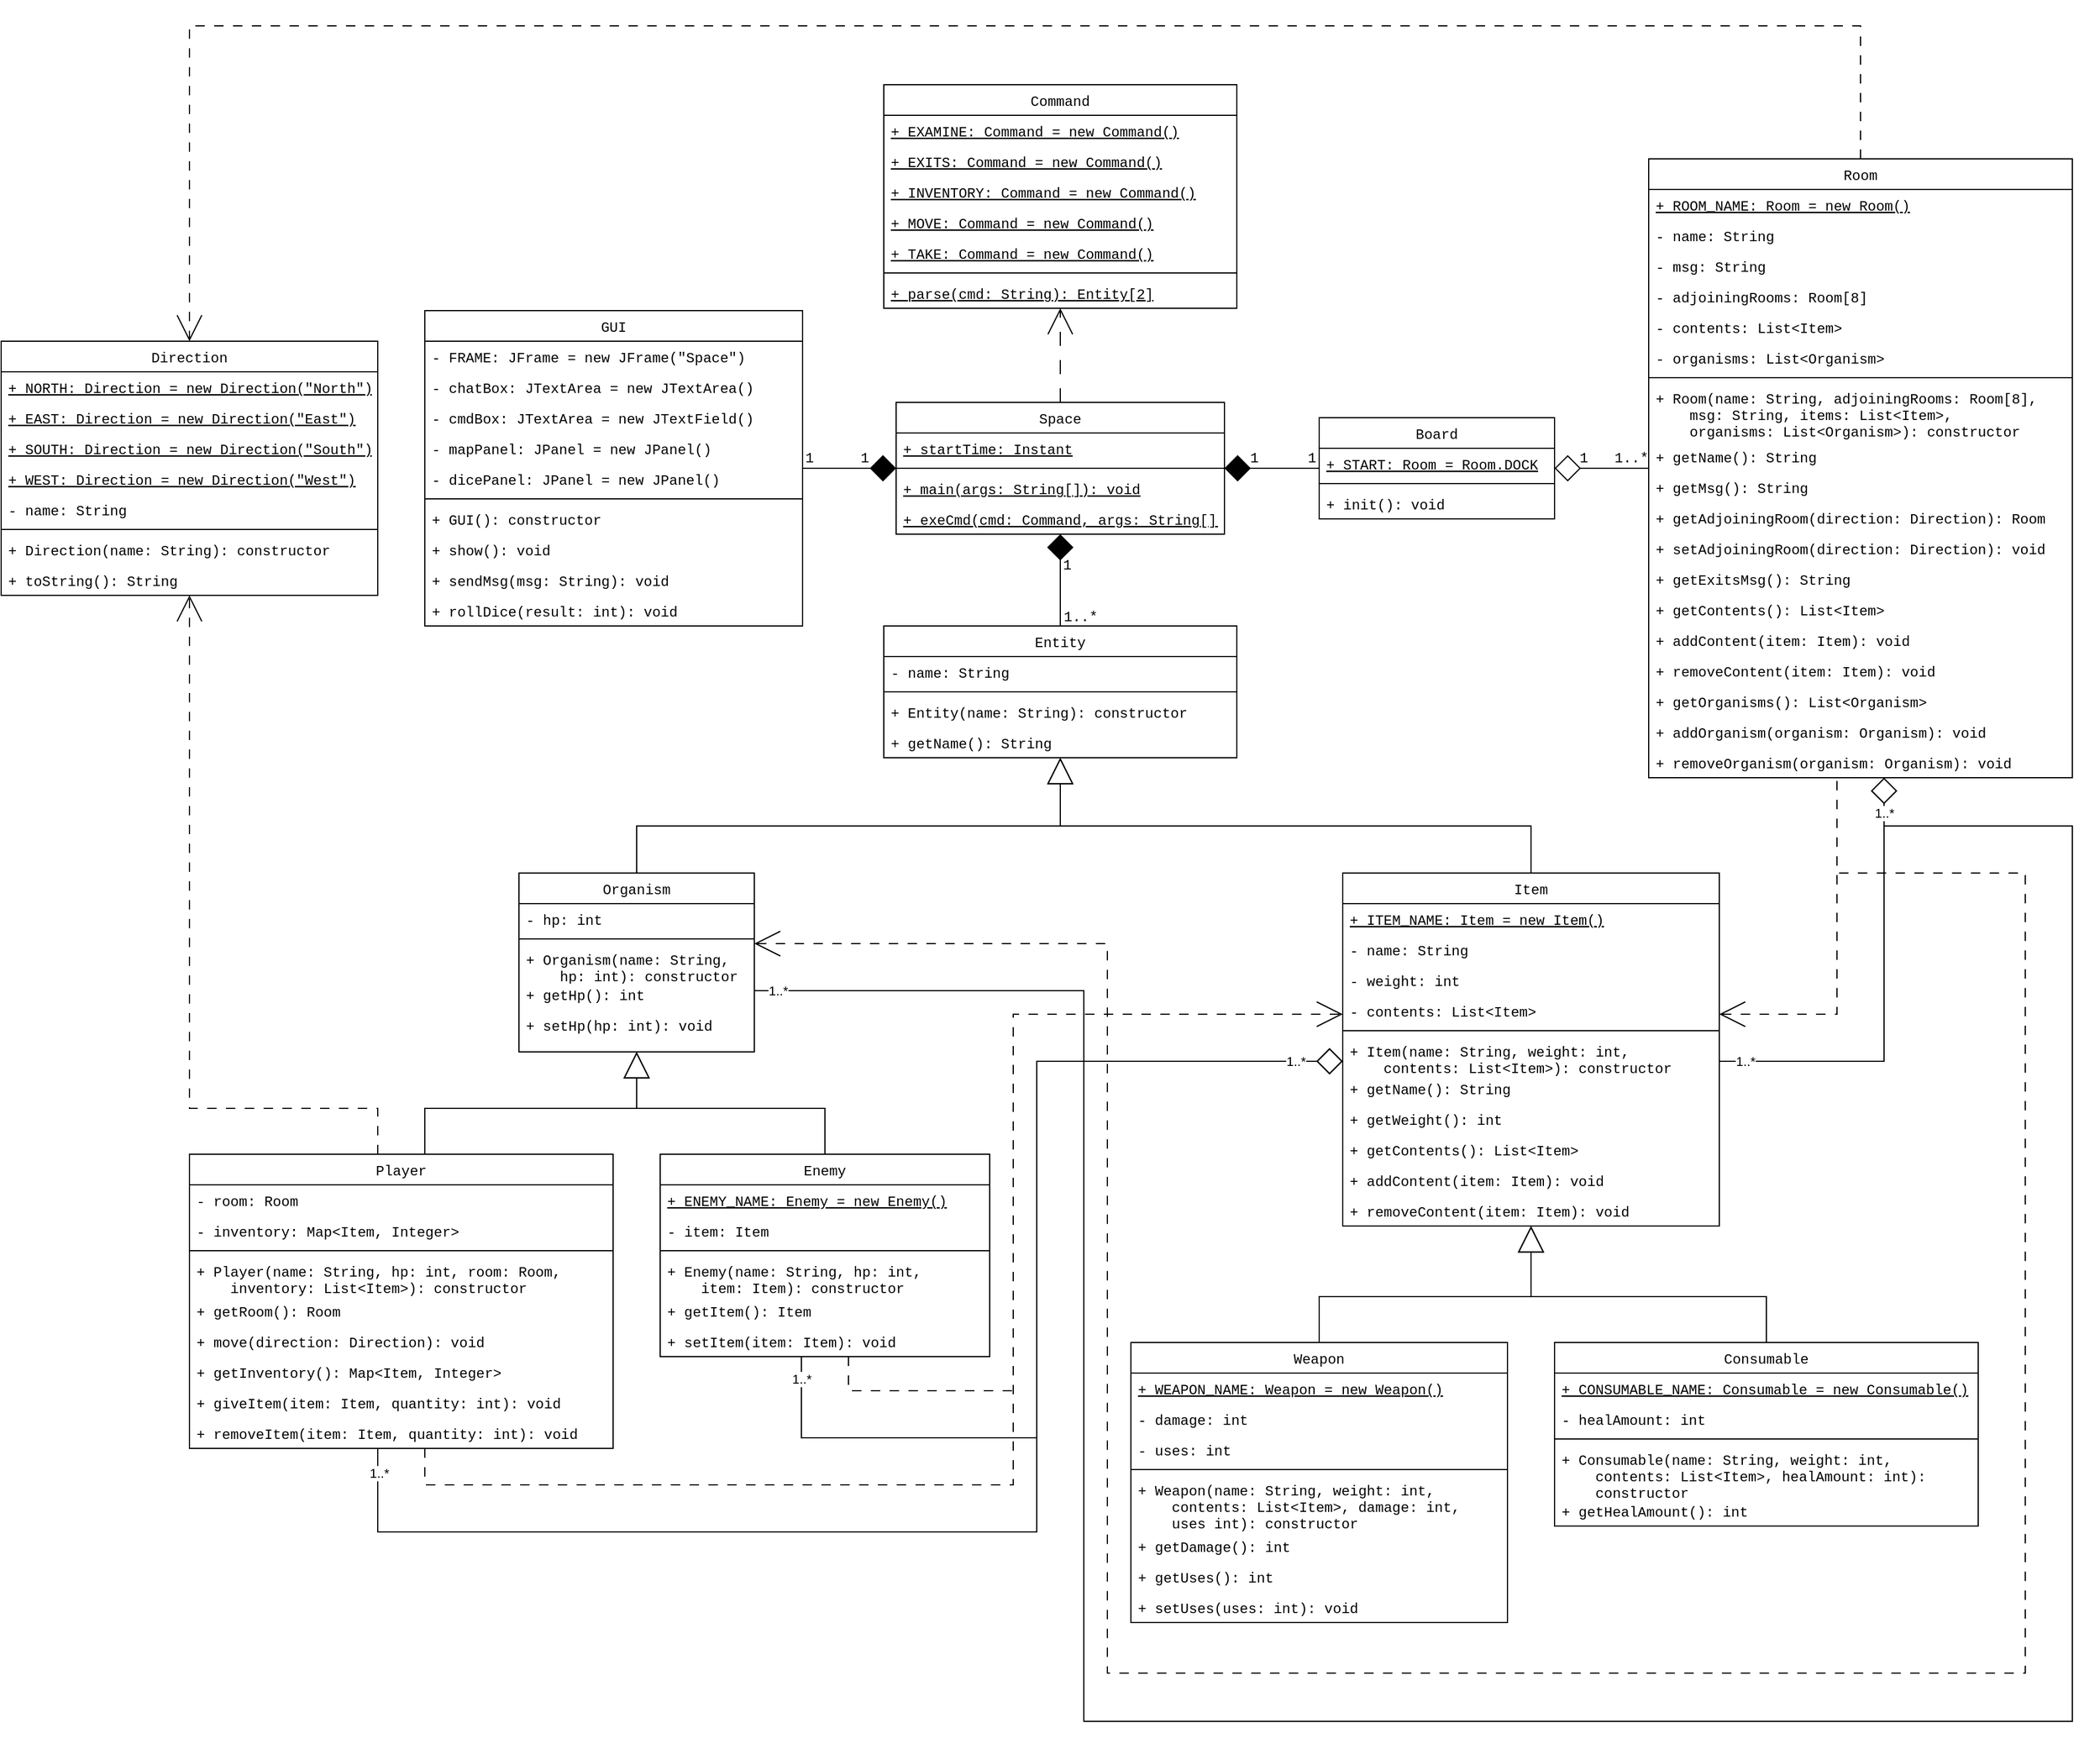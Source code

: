 <mxfile version="24.8.3">
  <diagram id="C5RBs43oDa-KdzZeNtuy" name="Page-1">
    <mxGraphModel dx="3430" dy="2607" grid="1" gridSize="10" guides="1" tooltips="1" connect="1" arrows="1" fold="1" page="1" pageScale="1" pageWidth="827" pageHeight="1169" math="0" shadow="0">
      <root>
        <mxCell id="WIyWlLk6GJQsqaUBKTNV-0" />
        <mxCell id="WIyWlLk6GJQsqaUBKTNV-1" parent="WIyWlLk6GJQsqaUBKTNV-0" />
        <mxCell id="0jschFqU777FccwASXVv-31" style="edgeStyle=orthogonalEdgeStyle;rounded=0;orthogonalLoop=1;jettySize=auto;html=1;endArrow=diamond;endFill=0;startSize=6;endSize=20;fontFamily=Courier New;" parent="WIyWlLk6GJQsqaUBKTNV-1" source="zkfFHV4jXpPFQw0GAbJ--0" target="0jschFqU777FccwASXVv-1" edge="1">
          <mxGeometry relative="1" as="geometry" />
        </mxCell>
        <mxCell id="0jschFqU777FccwASXVv-43" value="" style="edgeStyle=orthogonalEdgeStyle;rounded=0;orthogonalLoop=1;jettySize=auto;html=1;entryX=0.5;entryY=0;entryDx=0;entryDy=0;endArrow=none;endFill=0;strokeWidth=1;endSize=20;startSize=20;startArrow=diamond;startFill=1;fontFamily=Courier New;" parent="WIyWlLk6GJQsqaUBKTNV-1" source="0jschFqU777FccwASXVv-17" target="Jdbw75YELTjoXr3UuTaT-1" edge="1">
          <mxGeometry relative="1" as="geometry">
            <mxPoint x="1980" y="52" as="targetPoint" />
            <Array as="points">
              <mxPoint x="420" y="2" />
              <mxPoint x="420" y="2" />
            </Array>
          </mxGeometry>
        </mxCell>
        <mxCell id="Y2Xms5ni0OtbTSSg20ut-38" style="edgeStyle=orthogonalEdgeStyle;rounded=0;orthogonalLoop=1;jettySize=auto;html=1;entryX=0.5;entryY=0;entryDx=0;entryDy=0;endArrow=open;endFill=0;dashed=1;dashPattern=8 8;endSize=20;startSize=20;fontFamily=Courier New;exitX=0.5;exitY=0;exitDx=0;exitDy=0;" parent="WIyWlLk6GJQsqaUBKTNV-1" source="zkfFHV4jXpPFQw0GAbJ--0" target="q0_mcwPNrKELi3fmVp9m-22" edge="1">
          <mxGeometry relative="1" as="geometry">
            <Array as="points">
              <mxPoint x="1100" y="-480" />
              <mxPoint x="-320" y="-480" />
            </Array>
          </mxGeometry>
        </mxCell>
        <mxCell id="zkfFHV4jXpPFQw0GAbJ--0" value="Room" style="swimlane;fontStyle=0;align=center;verticalAlign=top;childLayout=stackLayout;horizontal=1;startSize=26;horizontalStack=0;resizeParent=1;resizeLast=0;collapsible=1;marginBottom=0;rounded=0;shadow=0;strokeWidth=1;fontFamily=Courier New;" parent="WIyWlLk6GJQsqaUBKTNV-1" vertex="1">
          <mxGeometry x="920" y="-367" width="360" height="526" as="geometry">
            <mxRectangle x="40" y="40" width="160" height="26" as="alternateBounds" />
          </mxGeometry>
        </mxCell>
        <mxCell id="Jdbw75YELTjoXr3UuTaT-41" value="+ ROOM_NAME: Room = new Room()" style="text;align=left;verticalAlign=top;spacingLeft=4;spacingRight=4;overflow=hidden;rotatable=0;points=[[0,0.5],[1,0.5]];portConstraint=eastwest;fontStyle=4;fontFamily=Courier New;" parent="zkfFHV4jXpPFQw0GAbJ--0" vertex="1">
          <mxGeometry y="26" width="360" height="26" as="geometry" />
        </mxCell>
        <mxCell id="zkfFHV4jXpPFQw0GAbJ--1" value="- name: String" style="text;align=left;verticalAlign=top;spacingLeft=4;spacingRight=4;overflow=hidden;rotatable=0;points=[[0,0.5],[1,0.5]];portConstraint=eastwest;fontFamily=Courier New;" parent="zkfFHV4jXpPFQw0GAbJ--0" vertex="1">
          <mxGeometry y="52" width="360" height="26" as="geometry" />
        </mxCell>
        <mxCell id="q0_mcwPNrKELi3fmVp9m-6" value="- msg: String" style="text;align=left;verticalAlign=top;spacingLeft=4;spacingRight=4;overflow=hidden;rotatable=0;points=[[0,0.5],[1,0.5]];portConstraint=eastwest;fontFamily=Courier New;" parent="zkfFHV4jXpPFQw0GAbJ--0" vertex="1">
          <mxGeometry y="78" width="360" height="26" as="geometry" />
        </mxCell>
        <mxCell id="q0_mcwPNrKELi3fmVp9m-9" value="- adjoiningRooms: Room[8]" style="text;align=left;verticalAlign=top;spacingLeft=4;spacingRight=4;overflow=hidden;rotatable=0;points=[[0,0.5],[1,0.5]];portConstraint=eastwest;fontFamily=Courier New;" parent="zkfFHV4jXpPFQw0GAbJ--0" vertex="1">
          <mxGeometry y="104" width="360" height="26" as="geometry" />
        </mxCell>
        <mxCell id="q0_mcwPNrKELi3fmVp9m-7" value="- contents: List&lt;Item&gt;" style="text;align=left;verticalAlign=top;spacingLeft=4;spacingRight=4;overflow=hidden;rotatable=0;points=[[0,0.5],[1,0.5]];portConstraint=eastwest;fontFamily=Courier New;" parent="zkfFHV4jXpPFQw0GAbJ--0" vertex="1">
          <mxGeometry y="130" width="360" height="26" as="geometry" />
        </mxCell>
        <mxCell id="q0_mcwPNrKELi3fmVp9m-8" value="- organisms: List&lt;Organism&gt;" style="text;align=left;verticalAlign=top;spacingLeft=4;spacingRight=4;overflow=hidden;rotatable=0;points=[[0,0.5],[1,0.5]];portConstraint=eastwest;fontFamily=Courier New;" parent="zkfFHV4jXpPFQw0GAbJ--0" vertex="1">
          <mxGeometry y="156" width="360" height="26" as="geometry" />
        </mxCell>
        <mxCell id="zkfFHV4jXpPFQw0GAbJ--4" value="" style="line;html=1;strokeWidth=1;align=left;verticalAlign=middle;spacingTop=-1;spacingLeft=3;spacingRight=3;rotatable=0;labelPosition=right;points=[];portConstraint=eastwest;fontFamily=Courier New;" parent="zkfFHV4jXpPFQw0GAbJ--0" vertex="1">
          <mxGeometry y="182" width="360" height="8" as="geometry" />
        </mxCell>
        <mxCell id="q0_mcwPNrKELi3fmVp9m-10" value="+ Room(name: String, adjoiningRooms: Room[8],&#xa;    msg: String, items: List&lt;Item&gt;,&#xa;    organisms: List&lt;Organism&gt;): constructor" style="text;align=left;verticalAlign=top;spacingLeft=4;spacingRight=4;overflow=hidden;rotatable=0;points=[[0,0.5],[1,0.5]];portConstraint=eastwest;fontFamily=Courier New;" parent="zkfFHV4jXpPFQw0GAbJ--0" vertex="1">
          <mxGeometry y="190" width="360" height="50" as="geometry" />
        </mxCell>
        <mxCell id="q0_mcwPNrKELi3fmVp9m-11" value="+ getName(): String" style="text;align=left;verticalAlign=top;spacingLeft=4;spacingRight=4;overflow=hidden;rotatable=0;points=[[0,0.5],[1,0.5]];portConstraint=eastwest;fontFamily=Courier New;" parent="zkfFHV4jXpPFQw0GAbJ--0" vertex="1">
          <mxGeometry y="240" width="360" height="26" as="geometry" />
        </mxCell>
        <mxCell id="q0_mcwPNrKELi3fmVp9m-15" value="+ getMsg(): String" style="text;align=left;verticalAlign=top;spacingLeft=4;spacingRight=4;overflow=hidden;rotatable=0;points=[[0,0.5],[1,0.5]];portConstraint=eastwest;fontFamily=Courier New;" parent="zkfFHV4jXpPFQw0GAbJ--0" vertex="1">
          <mxGeometry y="266" width="360" height="26" as="geometry" />
        </mxCell>
        <mxCell id="q0_mcwPNrKELi3fmVp9m-14" value="+ getAdjoiningRoom(direction: Direction): Room" style="text;align=left;verticalAlign=top;spacingLeft=4;spacingRight=4;overflow=hidden;rotatable=0;points=[[0,0.5],[1,0.5]];portConstraint=eastwest;fontFamily=Courier New;" parent="zkfFHV4jXpPFQw0GAbJ--0" vertex="1">
          <mxGeometry y="292" width="360" height="26" as="geometry" />
        </mxCell>
        <mxCell id="q0_mcwPNrKELi3fmVp9m-20" value="+ setAdjoiningRoom(direction: Direction): void" style="text;align=left;verticalAlign=top;spacingLeft=4;spacingRight=4;overflow=hidden;rotatable=0;points=[[0,0.5],[1,0.5]];portConstraint=eastwest;fontFamily=Courier New;" parent="zkfFHV4jXpPFQw0GAbJ--0" vertex="1">
          <mxGeometry y="318" width="360" height="26" as="geometry" />
        </mxCell>
        <mxCell id="q0_mcwPNrKELi3fmVp9m-21" value="+ getExitsMsg(): String" style="text;align=left;verticalAlign=top;spacingLeft=4;spacingRight=4;overflow=hidden;rotatable=0;points=[[0,0.5],[1,0.5]];portConstraint=eastwest;fontFamily=Courier New;" parent="zkfFHV4jXpPFQw0GAbJ--0" vertex="1">
          <mxGeometry y="344" width="360" height="26" as="geometry" />
        </mxCell>
        <mxCell id="q0_mcwPNrKELi3fmVp9m-12" value="+ getContents(): List&lt;Item&gt;" style="text;align=left;verticalAlign=top;spacingLeft=4;spacingRight=4;overflow=hidden;rotatable=0;points=[[0,0.5],[1,0.5]];portConstraint=eastwest;fontFamily=Courier New;" parent="zkfFHV4jXpPFQw0GAbJ--0" vertex="1">
          <mxGeometry y="370" width="360" height="26" as="geometry" />
        </mxCell>
        <mxCell id="q0_mcwPNrKELi3fmVp9m-16" value="+ addContent(item: Item): void" style="text;align=left;verticalAlign=top;spacingLeft=4;spacingRight=4;overflow=hidden;rotatable=0;points=[[0,0.5],[1,0.5]];portConstraint=eastwest;fontFamily=Courier New;" parent="zkfFHV4jXpPFQw0GAbJ--0" vertex="1">
          <mxGeometry y="396" width="360" height="26" as="geometry" />
        </mxCell>
        <mxCell id="q0_mcwPNrKELi3fmVp9m-17" value="+ removeContent(item: Item): void" style="text;align=left;verticalAlign=top;spacingLeft=4;spacingRight=4;overflow=hidden;rotatable=0;points=[[0,0.5],[1,0.5]];portConstraint=eastwest;fontFamily=Courier New;" parent="zkfFHV4jXpPFQw0GAbJ--0" vertex="1">
          <mxGeometry y="422" width="360" height="26" as="geometry" />
        </mxCell>
        <mxCell id="q0_mcwPNrKELi3fmVp9m-13" value="+ getOrganisms(): List&lt;Organism&gt;" style="text;align=left;verticalAlign=top;spacingLeft=4;spacingRight=4;overflow=hidden;rotatable=0;points=[[0,0.5],[1,0.5]];portConstraint=eastwest;fontFamily=Courier New;" parent="zkfFHV4jXpPFQw0GAbJ--0" vertex="1">
          <mxGeometry y="448" width="360" height="26" as="geometry" />
        </mxCell>
        <mxCell id="q0_mcwPNrKELi3fmVp9m-18" value="+ addOrganism(organism: Organism): void" style="text;align=left;verticalAlign=top;spacingLeft=4;spacingRight=4;overflow=hidden;rotatable=0;points=[[0,0.5],[1,0.5]];portConstraint=eastwest;fontFamily=Courier New;" parent="zkfFHV4jXpPFQw0GAbJ--0" vertex="1">
          <mxGeometry y="474" width="360" height="26" as="geometry" />
        </mxCell>
        <mxCell id="q0_mcwPNrKELi3fmVp9m-19" value="+ removeOrganism(organism: Organism): void" style="text;align=left;verticalAlign=top;spacingLeft=4;spacingRight=4;overflow=hidden;rotatable=0;points=[[0,0.5],[1,0.5]];portConstraint=eastwest;fontFamily=Courier New;" parent="zkfFHV4jXpPFQw0GAbJ--0" vertex="1">
          <mxGeometry y="500" width="360" height="26" as="geometry" />
        </mxCell>
        <mxCell id="q0_mcwPNrKELi3fmVp9m-22" value="Direction" style="swimlane;fontStyle=0;align=center;verticalAlign=top;childLayout=stackLayout;horizontal=1;startSize=26;horizontalStack=0;resizeParent=1;resizeLast=0;collapsible=1;marginBottom=0;rounded=0;shadow=0;strokeWidth=1;fontFamily=Courier New;" parent="WIyWlLk6GJQsqaUBKTNV-1" vertex="1">
          <mxGeometry x="-480" y="-212" width="320" height="216" as="geometry">
            <mxRectangle x="40" y="40" width="160" height="26" as="alternateBounds" />
          </mxGeometry>
        </mxCell>
        <mxCell id="q0_mcwPNrKELi3fmVp9m-23" value="+ NORTH: Direction = new Direction(&quot;North&quot;)" style="text;align=left;verticalAlign=top;spacingLeft=4;spacingRight=4;overflow=hidden;rotatable=0;points=[[0,0.5],[1,0.5]];portConstraint=eastwest;fontStyle=4;fontFamily=Courier New;" parent="q0_mcwPNrKELi3fmVp9m-22" vertex="1">
          <mxGeometry y="26" width="320" height="26" as="geometry" />
        </mxCell>
        <mxCell id="q0_mcwPNrKELi3fmVp9m-41" value="+ EAST: Direction = new Direction(&quot;East&quot;)" style="text;align=left;verticalAlign=top;spacingLeft=4;spacingRight=4;overflow=hidden;rotatable=0;points=[[0,0.5],[1,0.5]];portConstraint=eastwest;fontStyle=4;fontFamily=Courier New;" parent="q0_mcwPNrKELi3fmVp9m-22" vertex="1">
          <mxGeometry y="52" width="320" height="26" as="geometry" />
        </mxCell>
        <mxCell id="q0_mcwPNrKELi3fmVp9m-42" value="+ SOUTH: Direction = new Direction(&quot;South&quot;)" style="text;align=left;verticalAlign=top;spacingLeft=4;spacingRight=4;overflow=hidden;rotatable=0;points=[[0,0.5],[1,0.5]];portConstraint=eastwest;fontStyle=4;fontFamily=Courier New;" parent="q0_mcwPNrKELi3fmVp9m-22" vertex="1">
          <mxGeometry y="78" width="320" height="26" as="geometry" />
        </mxCell>
        <mxCell id="q0_mcwPNrKELi3fmVp9m-43" value="+ WEST: Direction = new Direction(&quot;West&quot;)" style="text;align=left;verticalAlign=top;spacingLeft=4;spacingRight=4;overflow=hidden;rotatable=0;points=[[0,0.5],[1,0.5]];portConstraint=eastwest;fontStyle=4;fontFamily=Courier New;" parent="q0_mcwPNrKELi3fmVp9m-22" vertex="1">
          <mxGeometry y="104" width="320" height="26" as="geometry" />
        </mxCell>
        <mxCell id="Jdbw75YELTjoXr3UuTaT-21" value="- name: String" style="text;align=left;verticalAlign=top;spacingLeft=4;spacingRight=4;overflow=hidden;rotatable=0;points=[[0,0.5],[1,0.5]];portConstraint=eastwest;fontStyle=0;fontFamily=Courier New;" parent="q0_mcwPNrKELi3fmVp9m-22" vertex="1">
          <mxGeometry y="130" width="320" height="26" as="geometry" />
        </mxCell>
        <mxCell id="q0_mcwPNrKELi3fmVp9m-28" value="" style="line;html=1;strokeWidth=1;align=left;verticalAlign=middle;spacingTop=-1;spacingLeft=3;spacingRight=3;rotatable=0;labelPosition=right;points=[];portConstraint=eastwest;fontFamily=Courier New;" parent="q0_mcwPNrKELi3fmVp9m-22" vertex="1">
          <mxGeometry y="156" width="320" height="8" as="geometry" />
        </mxCell>
        <mxCell id="Jdbw75YELTjoXr3UuTaT-22" value="+ Direction(name: String): constructor" style="text;align=left;verticalAlign=top;spacingLeft=4;spacingRight=4;overflow=hidden;rotatable=0;points=[[0,0.5],[1,0.5]];portConstraint=eastwest;fontStyle=0;fontFamily=Courier New;" parent="q0_mcwPNrKELi3fmVp9m-22" vertex="1">
          <mxGeometry y="164" width="320" height="26" as="geometry" />
        </mxCell>
        <mxCell id="Jdbw75YELTjoXr3UuTaT-0" value="+ toString(): String" style="text;align=left;verticalAlign=top;spacingLeft=4;spacingRight=4;overflow=hidden;rotatable=0;points=[[0,0.5],[1,0.5]];portConstraint=eastwest;fontStyle=0;fontFamily=Courier New;" parent="q0_mcwPNrKELi3fmVp9m-22" vertex="1">
          <mxGeometry y="190" width="320" height="26" as="geometry" />
        </mxCell>
        <mxCell id="Y2Xms5ni0OtbTSSg20ut-25" style="edgeStyle=orthogonalEdgeStyle;rounded=0;orthogonalLoop=1;jettySize=auto;html=1;entryX=0.5;entryY=0;entryDx=0;entryDy=0;endArrow=none;endFill=0;startArrow=block;startFill=0;endSize=20;startSize=20;fontFamily=Courier New;" parent="WIyWlLk6GJQsqaUBKTNV-1" source="Jdbw75YELTjoXr3UuTaT-1" target="Jdbw75YELTjoXr3UuTaT-55" edge="1">
          <mxGeometry relative="1" as="geometry">
            <Array as="points">
              <mxPoint x="420" y="200" />
              <mxPoint x="820" y="200" />
            </Array>
          </mxGeometry>
        </mxCell>
        <mxCell id="Y2Xms5ni0OtbTSSg20ut-37" style="edgeStyle=orthogonalEdgeStyle;rounded=0;orthogonalLoop=1;jettySize=auto;html=1;entryX=0.5;entryY=0;entryDx=0;entryDy=0;startArrow=block;startFill=0;endArrow=none;endFill=0;endSize=20;startSize=20;fontFamily=Courier New;" parent="WIyWlLk6GJQsqaUBKTNV-1" source="Jdbw75YELTjoXr3UuTaT-1" target="Y2Xms5ni0OtbTSSg20ut-26" edge="1">
          <mxGeometry relative="1" as="geometry">
            <Array as="points">
              <mxPoint x="420" y="200" />
              <mxPoint x="60" y="200" />
            </Array>
          </mxGeometry>
        </mxCell>
        <mxCell id="Jdbw75YELTjoXr3UuTaT-1" value="Entity" style="swimlane;fontStyle=0;align=center;verticalAlign=top;childLayout=stackLayout;horizontal=1;startSize=26;horizontalStack=0;resizeParent=1;resizeLast=0;collapsible=1;marginBottom=0;rounded=0;shadow=0;strokeWidth=1;fontFamily=Courier New;" parent="WIyWlLk6GJQsqaUBKTNV-1" vertex="1">
          <mxGeometry x="270" y="30" width="300" height="112" as="geometry">
            <mxRectangle x="40" y="40" width="160" height="26" as="alternateBounds" />
          </mxGeometry>
        </mxCell>
        <mxCell id="Jdbw75YELTjoXr3UuTaT-2" value="- name: String" style="text;align=left;verticalAlign=top;spacingLeft=4;spacingRight=4;overflow=hidden;rotatable=0;points=[[0,0.5],[1,0.5]];portConstraint=eastwest;fontFamily=Courier New;" parent="Jdbw75YELTjoXr3UuTaT-1" vertex="1">
          <mxGeometry y="26" width="300" height="26" as="geometry" />
        </mxCell>
        <mxCell id="Jdbw75YELTjoXr3UuTaT-7" value="" style="line;html=1;strokeWidth=1;align=left;verticalAlign=middle;spacingTop=-1;spacingLeft=3;spacingRight=3;rotatable=0;labelPosition=right;points=[];portConstraint=eastwest;fontFamily=Courier New;" parent="Jdbw75YELTjoXr3UuTaT-1" vertex="1">
          <mxGeometry y="52" width="300" height="8" as="geometry" />
        </mxCell>
        <mxCell id="Jdbw75YELTjoXr3UuTaT-8" value="+ Entity(name: String): constructor" style="text;align=left;verticalAlign=top;spacingLeft=4;spacingRight=4;overflow=hidden;rotatable=0;points=[[0,0.5],[1,0.5]];portConstraint=eastwest;fontFamily=Courier New;" parent="Jdbw75YELTjoXr3UuTaT-1" vertex="1">
          <mxGeometry y="60" width="300" height="26" as="geometry" />
        </mxCell>
        <mxCell id="Jdbw75YELTjoXr3UuTaT-9" value="+ getName(): String" style="text;align=left;verticalAlign=top;spacingLeft=4;spacingRight=4;overflow=hidden;rotatable=0;points=[[0,0.5],[1,0.5]];portConstraint=eastwest;fontFamily=Courier New;" parent="Jdbw75YELTjoXr3UuTaT-1" vertex="1">
          <mxGeometry y="86" width="300" height="26" as="geometry" />
        </mxCell>
        <mxCell id="Y2Xms5ni0OtbTSSg20ut-1" style="edgeStyle=orthogonalEdgeStyle;rounded=0;orthogonalLoop=1;jettySize=auto;html=1;endArrow=open;endFill=0;dashed=1;dashPattern=8 8;endSize=20;startSize=20;fontFamily=Courier New;" parent="WIyWlLk6GJQsqaUBKTNV-1" source="Jdbw75YELTjoXr3UuTaT-23" target="q0_mcwPNrKELi3fmVp9m-22" edge="1">
          <mxGeometry relative="1" as="geometry">
            <mxPoint x="-130" y="450" as="sourcePoint" />
            <mxPoint x="-320" y="70" as="targetPoint" />
            <Array as="points">
              <mxPoint x="-160" y="440" />
              <mxPoint x="-320" y="440" />
            </Array>
          </mxGeometry>
        </mxCell>
        <mxCell id="Efehjchd9YZVx_1lUt7y-12" style="edgeStyle=orthogonalEdgeStyle;rounded=0;orthogonalLoop=1;jettySize=auto;html=1;endArrow=open;endFill=0;endSize=20;dashed=1;dashPattern=8 8;" edge="1" parent="WIyWlLk6GJQsqaUBKTNV-1" source="Jdbw75YELTjoXr3UuTaT-23" target="Jdbw75YELTjoXr3UuTaT-55">
          <mxGeometry relative="1" as="geometry">
            <Array as="points">
              <mxPoint x="-120" y="760" />
              <mxPoint x="380" y="760" />
              <mxPoint x="380" y="360" />
            </Array>
          </mxGeometry>
        </mxCell>
        <mxCell id="Efehjchd9YZVx_1lUt7y-14" style="edgeStyle=orthogonalEdgeStyle;rounded=0;orthogonalLoop=1;jettySize=auto;html=1;endArrow=diamond;endFill=0;endSize=20;" edge="1" parent="WIyWlLk6GJQsqaUBKTNV-1" source="Jdbw75YELTjoXr3UuTaT-23" target="Jdbw75YELTjoXr3UuTaT-55">
          <mxGeometry relative="1" as="geometry">
            <Array as="points">
              <mxPoint x="-160" y="800" />
              <mxPoint x="400" y="800" />
              <mxPoint x="400" y="400" />
            </Array>
          </mxGeometry>
        </mxCell>
        <mxCell id="Efehjchd9YZVx_1lUt7y-19" value="1..*" style="edgeLabel;html=1;align=center;verticalAlign=middle;resizable=0;points=[];" vertex="1" connectable="0" parent="Efehjchd9YZVx_1lUt7y-14">
          <mxGeometry x="-0.977" y="1" relative="1" as="geometry">
            <mxPoint y="6" as="offset" />
          </mxGeometry>
        </mxCell>
        <mxCell id="Jdbw75YELTjoXr3UuTaT-23" value="Player" style="swimlane;fontStyle=0;align=center;verticalAlign=top;childLayout=stackLayout;horizontal=1;startSize=26;horizontalStack=0;resizeParent=1;resizeLast=0;collapsible=1;marginBottom=0;rounded=0;shadow=0;strokeWidth=1;fontFamily=Courier New;" parent="WIyWlLk6GJQsqaUBKTNV-1" vertex="1">
          <mxGeometry x="-320" y="479" width="360" height="250" as="geometry">
            <mxRectangle x="720" y="280" width="160" height="26" as="alternateBounds" />
          </mxGeometry>
        </mxCell>
        <mxCell id="Jdbw75YELTjoXr3UuTaT-34" value="- room: Room" style="text;align=left;verticalAlign=top;spacingLeft=4;spacingRight=4;overflow=hidden;rotatable=0;points=[[0,0.5],[1,0.5]];portConstraint=eastwest;fontFamily=Courier New;" parent="Jdbw75YELTjoXr3UuTaT-23" vertex="1">
          <mxGeometry y="26" width="360" height="26" as="geometry" />
        </mxCell>
        <mxCell id="Jdbw75YELTjoXr3UuTaT-35" value="- inventory: Map&lt;Item, Integer&gt;" style="text;align=left;verticalAlign=top;spacingLeft=4;spacingRight=4;overflow=hidden;rotatable=0;points=[[0,0.5],[1,0.5]];portConstraint=eastwest;fontFamily=Courier New;" parent="Jdbw75YELTjoXr3UuTaT-23" vertex="1">
          <mxGeometry y="52" width="360" height="26" as="geometry" />
        </mxCell>
        <mxCell id="Jdbw75YELTjoXr3UuTaT-26" value="" style="line;html=1;strokeWidth=1;align=left;verticalAlign=middle;spacingTop=-1;spacingLeft=3;spacingRight=3;rotatable=0;labelPosition=right;points=[];portConstraint=eastwest;fontFamily=Courier New;" parent="Jdbw75YELTjoXr3UuTaT-23" vertex="1">
          <mxGeometry y="78" width="360" height="8" as="geometry" />
        </mxCell>
        <mxCell id="Jdbw75YELTjoXr3UuTaT-27" value="+ Player(name: String, hp: int, room: Room,&#xa;    inventory: List&lt;Item&gt;): constructor" style="text;align=left;verticalAlign=top;spacingLeft=4;spacingRight=4;overflow=hidden;rotatable=0;points=[[0,0.5],[1,0.5]];portConstraint=eastwest;fontFamily=Courier New;" parent="Jdbw75YELTjoXr3UuTaT-23" vertex="1">
          <mxGeometry y="86" width="360" height="34" as="geometry" />
        </mxCell>
        <mxCell id="Jdbw75YELTjoXr3UuTaT-36" value="+ getRoom(): Room" style="text;align=left;verticalAlign=top;spacingLeft=4;spacingRight=4;overflow=hidden;rotatable=0;points=[[0,0.5],[1,0.5]];portConstraint=eastwest;fontFamily=Courier New;" parent="Jdbw75YELTjoXr3UuTaT-23" vertex="1">
          <mxGeometry y="120" width="360" height="26" as="geometry" />
        </mxCell>
        <mxCell id="Jdbw75YELTjoXr3UuTaT-37" value="+ move(direction: Direction): void" style="text;align=left;verticalAlign=top;spacingLeft=4;spacingRight=4;overflow=hidden;rotatable=0;points=[[0,0.5],[1,0.5]];portConstraint=eastwest;fontFamily=Courier New;" parent="Jdbw75YELTjoXr3UuTaT-23" vertex="1">
          <mxGeometry y="146" width="360" height="26" as="geometry" />
        </mxCell>
        <mxCell id="Jdbw75YELTjoXr3UuTaT-38" value="+ getInventory(): Map&lt;Item, Integer&gt;" style="text;align=left;verticalAlign=top;spacingLeft=4;spacingRight=4;overflow=hidden;rotatable=0;points=[[0,0.5],[1,0.5]];portConstraint=eastwest;fontFamily=Courier New;" parent="Jdbw75YELTjoXr3UuTaT-23" vertex="1">
          <mxGeometry y="172" width="360" height="26" as="geometry" />
        </mxCell>
        <mxCell id="Jdbw75YELTjoXr3UuTaT-39" value="+ giveItem(item: Item, quantity: int): void" style="text;align=left;verticalAlign=top;spacingLeft=4;spacingRight=4;overflow=hidden;rotatable=0;points=[[0,0.5],[1,0.5]];portConstraint=eastwest;fontFamily=Courier New;" parent="Jdbw75YELTjoXr3UuTaT-23" vertex="1">
          <mxGeometry y="198" width="360" height="26" as="geometry" />
        </mxCell>
        <mxCell id="Jdbw75YELTjoXr3UuTaT-40" value="+ removeItem(item: Item, quantity: int): void" style="text;align=left;verticalAlign=top;spacingLeft=4;spacingRight=4;overflow=hidden;rotatable=0;points=[[0,0.5],[1,0.5]];portConstraint=eastwest;fontFamily=Courier New;" parent="Jdbw75YELTjoXr3UuTaT-23" vertex="1">
          <mxGeometry y="224" width="360" height="26" as="geometry" />
        </mxCell>
        <mxCell id="0jschFqU777FccwASXVv-35" value="" style="edgeStyle=orthogonalEdgeStyle;rounded=0;orthogonalLoop=1;jettySize=auto;html=1;endArrow=diamond;endFill=1;flowAnimation=0;endSize=20;startSize=20;fontFamily=Courier New;" parent="WIyWlLk6GJQsqaUBKTNV-1" source="Jdbw75YELTjoXr3UuTaT-42" target="0jschFqU777FccwASXVv-17" edge="1">
          <mxGeometry relative="1" as="geometry">
            <mxPoint x="590" y="-182" as="targetPoint" />
          </mxGeometry>
        </mxCell>
        <mxCell id="Jdbw75YELTjoXr3UuTaT-42" value="GUI" style="swimlane;fontStyle=0;align=center;verticalAlign=top;childLayout=stackLayout;horizontal=1;startSize=26;horizontalStack=0;resizeParent=1;resizeLast=0;collapsible=1;marginBottom=0;rounded=0;shadow=0;strokeWidth=1;fontFamily=Courier New;" parent="WIyWlLk6GJQsqaUBKTNV-1" vertex="1">
          <mxGeometry x="-120" y="-238" width="321" height="268" as="geometry">
            <mxRectangle x="40" y="40" width="160" height="26" as="alternateBounds" />
          </mxGeometry>
        </mxCell>
        <mxCell id="Jdbw75YELTjoXr3UuTaT-43" value="- FRAME: JFrame = new JFrame(&quot;Space&quot;)" style="text;align=left;verticalAlign=top;spacingLeft=4;spacingRight=4;overflow=hidden;rotatable=0;points=[[0,0.5],[1,0.5]];portConstraint=eastwest;fontStyle=0;fontFamily=Courier New;" parent="Jdbw75YELTjoXr3UuTaT-42" vertex="1">
          <mxGeometry y="26" width="321" height="26" as="geometry" />
        </mxCell>
        <mxCell id="Jdbw75YELTjoXr3UuTaT-44" value="- chatBox: JTextArea = new JTextArea()" style="text;align=left;verticalAlign=top;spacingLeft=4;spacingRight=4;overflow=hidden;rotatable=0;points=[[0,0.5],[1,0.5]];portConstraint=eastwest;fontStyle=0;fontFamily=Courier New;" parent="Jdbw75YELTjoXr3UuTaT-42" vertex="1">
          <mxGeometry y="52" width="321" height="26" as="geometry" />
        </mxCell>
        <mxCell id="Jdbw75YELTjoXr3UuTaT-50" value="- cmdBox: JTextArea = new JTextField()" style="text;align=left;verticalAlign=top;spacingLeft=4;spacingRight=4;overflow=hidden;rotatable=0;points=[[0,0.5],[1,0.5]];portConstraint=eastwest;fontStyle=0;fontFamily=Courier New;" parent="Jdbw75YELTjoXr3UuTaT-42" vertex="1">
          <mxGeometry y="78" width="321" height="26" as="geometry" />
        </mxCell>
        <mxCell id="Jdbw75YELTjoXr3UuTaT-51" value="- mapPanel: JPanel = new JPanel()" style="text;align=left;verticalAlign=top;spacingLeft=4;spacingRight=4;overflow=hidden;rotatable=0;points=[[0,0.5],[1,0.5]];portConstraint=eastwest;fontStyle=0;fontFamily=Courier New;" parent="Jdbw75YELTjoXr3UuTaT-42" vertex="1">
          <mxGeometry y="104" width="321" height="26" as="geometry" />
        </mxCell>
        <mxCell id="Jdbw75YELTjoXr3UuTaT-52" value="- dicePanel: JPanel = new JPanel()" style="text;align=left;verticalAlign=top;spacingLeft=4;spacingRight=4;overflow=hidden;rotatable=0;points=[[0,0.5],[1,0.5]];portConstraint=eastwest;fontStyle=0;fontFamily=Courier New;" parent="Jdbw75YELTjoXr3UuTaT-42" vertex="1">
          <mxGeometry y="130" width="321" height="26" as="geometry" />
        </mxCell>
        <mxCell id="Jdbw75YELTjoXr3UuTaT-45" value="" style="line;html=1;strokeWidth=1;align=left;verticalAlign=middle;spacingTop=-1;spacingLeft=3;spacingRight=3;rotatable=0;labelPosition=right;points=[];portConstraint=eastwest;fontFamily=Courier New;" parent="Jdbw75YELTjoXr3UuTaT-42" vertex="1">
          <mxGeometry y="156" width="321" height="8" as="geometry" />
        </mxCell>
        <mxCell id="Jdbw75YELTjoXr3UuTaT-46" value="+ GUI(): constructor" style="text;align=left;verticalAlign=top;spacingLeft=4;spacingRight=4;overflow=hidden;rotatable=0;points=[[0,0.5],[1,0.5]];portConstraint=eastwest;fontFamily=Courier New;" parent="Jdbw75YELTjoXr3UuTaT-42" vertex="1">
          <mxGeometry y="164" width="321" height="26" as="geometry" />
        </mxCell>
        <mxCell id="Jdbw75YELTjoXr3UuTaT-53" value="+ show(): void" style="text;align=left;verticalAlign=top;spacingLeft=4;spacingRight=4;overflow=hidden;rotatable=0;points=[[0,0.5],[1,0.5]];portConstraint=eastwest;fontFamily=Courier New;" parent="Jdbw75YELTjoXr3UuTaT-42" vertex="1">
          <mxGeometry y="190" width="321" height="26" as="geometry" />
        </mxCell>
        <mxCell id="0jschFqU777FccwASXVv-0" value="+ sendMsg(msg: String): void" style="text;align=left;verticalAlign=top;spacingLeft=4;spacingRight=4;overflow=hidden;rotatable=0;points=[[0,0.5],[1,0.5]];portConstraint=eastwest;fontFamily=Courier New;" parent="Jdbw75YELTjoXr3UuTaT-42" vertex="1">
          <mxGeometry y="216" width="321" height="26" as="geometry" />
        </mxCell>
        <mxCell id="Jdbw75YELTjoXr3UuTaT-54" value="+ rollDice(result: int): void" style="text;align=left;verticalAlign=top;spacingLeft=4;spacingRight=4;overflow=hidden;rotatable=0;points=[[0,0.5],[1,0.5]];portConstraint=eastwest;fontFamily=Courier New;" parent="Jdbw75YELTjoXr3UuTaT-42" vertex="1">
          <mxGeometry y="242" width="321" height="26" as="geometry" />
        </mxCell>
        <mxCell id="Efehjchd9YZVx_1lUt7y-3" style="edgeStyle=orthogonalEdgeStyle;rounded=0;orthogonalLoop=1;jettySize=auto;html=1;startArrow=open;startFill=0;endSize=20;startSize=20;endArrow=none;endFill=0;dashed=1;dashPattern=8 8;" edge="1" parent="WIyWlLk6GJQsqaUBKTNV-1" source="Jdbw75YELTjoXr3UuTaT-55" target="zkfFHV4jXpPFQw0GAbJ--0">
          <mxGeometry relative="1" as="geometry">
            <Array as="points">
              <mxPoint x="1080" y="360" />
            </Array>
          </mxGeometry>
        </mxCell>
        <mxCell id="Efehjchd9YZVx_1lUt7y-4" style="edgeStyle=orthogonalEdgeStyle;rounded=0;orthogonalLoop=1;jettySize=auto;html=1;endArrow=diamond;endFill=0;endSize=20;startSize=20;" edge="1" parent="WIyWlLk6GJQsqaUBKTNV-1" source="Jdbw75YELTjoXr3UuTaT-55" target="zkfFHV4jXpPFQw0GAbJ--0">
          <mxGeometry relative="1" as="geometry">
            <Array as="points">
              <mxPoint x="1120" y="400" />
            </Array>
          </mxGeometry>
        </mxCell>
        <mxCell id="Efehjchd9YZVx_1lUt7y-8" value="1..*" style="edgeLabel;html=1;align=center;verticalAlign=middle;resizable=0;points=[];" vertex="1" connectable="0" parent="Efehjchd9YZVx_1lUt7y-4">
          <mxGeometry x="-0.886" relative="1" as="geometry">
            <mxPoint as="offset" />
          </mxGeometry>
        </mxCell>
        <mxCell id="Jdbw75YELTjoXr3UuTaT-55" value="Item" style="swimlane;fontStyle=0;align=center;verticalAlign=top;childLayout=stackLayout;horizontal=1;startSize=26;horizontalStack=0;resizeParent=1;resizeLast=0;collapsible=1;marginBottom=0;rounded=0;shadow=0;strokeWidth=1;fontFamily=Courier New;" parent="WIyWlLk6GJQsqaUBKTNV-1" vertex="1">
          <mxGeometry x="660" y="240" width="320" height="300" as="geometry">
            <mxRectangle x="40" y="40" width="160" height="26" as="alternateBounds" />
          </mxGeometry>
        </mxCell>
        <mxCell id="Jdbw75YELTjoXr3UuTaT-88" value="+ ITEM_NAME: Item = new Item()" style="text;align=left;verticalAlign=top;spacingLeft=4;spacingRight=4;overflow=hidden;rotatable=0;points=[[0,0.5],[1,0.5]];portConstraint=eastwest;fontStyle=4;fontFamily=Courier New;" parent="Jdbw75YELTjoXr3UuTaT-55" vertex="1">
          <mxGeometry y="26" width="320" height="26" as="geometry" />
        </mxCell>
        <mxCell id="Jdbw75YELTjoXr3UuTaT-56" value="- name: String" style="text;align=left;verticalAlign=top;spacingLeft=4;spacingRight=4;overflow=hidden;rotatable=0;points=[[0,0.5],[1,0.5]];portConstraint=eastwest;fontFamily=Courier New;" parent="Jdbw75YELTjoXr3UuTaT-55" vertex="1">
          <mxGeometry y="52" width="320" height="26" as="geometry" />
        </mxCell>
        <mxCell id="m2VM1BcVgkVScjXgchvO-0" value="- weight: int" style="text;align=left;verticalAlign=top;spacingLeft=4;spacingRight=4;overflow=hidden;rotatable=0;points=[[0,0.5],[1,0.5]];portConstraint=eastwest;fontFamily=Courier New;" parent="Jdbw75YELTjoXr3UuTaT-55" vertex="1">
          <mxGeometry y="78" width="320" height="26" as="geometry" />
        </mxCell>
        <mxCell id="m2VM1BcVgkVScjXgchvO-2" value="- contents: List&lt;Item&gt;" style="text;align=left;verticalAlign=top;spacingLeft=4;spacingRight=4;overflow=hidden;rotatable=0;points=[[0,0.5],[1,0.5]];portConstraint=eastwest;fontFamily=Courier New;" parent="Jdbw75YELTjoXr3UuTaT-55" vertex="1">
          <mxGeometry y="104" width="320" height="26" as="geometry" />
        </mxCell>
        <mxCell id="Jdbw75YELTjoXr3UuTaT-58" value="" style="line;html=1;strokeWidth=1;align=left;verticalAlign=middle;spacingTop=-1;spacingLeft=3;spacingRight=3;rotatable=0;labelPosition=right;points=[];portConstraint=eastwest;fontFamily=Courier New;" parent="Jdbw75YELTjoXr3UuTaT-55" vertex="1">
          <mxGeometry y="130" width="320" height="8" as="geometry" />
        </mxCell>
        <mxCell id="Jdbw75YELTjoXr3UuTaT-59" value="+ Item(name: String, weight: int,&#xa;    contents: List&lt;Item&gt;): constructor" style="text;align=left;verticalAlign=top;spacingLeft=4;spacingRight=4;overflow=hidden;rotatable=0;points=[[0,0.5],[1,0.5]];portConstraint=eastwest;fontFamily=Courier New;" parent="Jdbw75YELTjoXr3UuTaT-55" vertex="1">
          <mxGeometry y="138" width="320" height="32" as="geometry" />
        </mxCell>
        <mxCell id="Jdbw75YELTjoXr3UuTaT-60" value="+ getName(): String" style="text;align=left;verticalAlign=top;spacingLeft=4;spacingRight=4;overflow=hidden;rotatable=0;points=[[0,0.5],[1,0.5]];portConstraint=eastwest;fontFamily=Courier New;" parent="Jdbw75YELTjoXr3UuTaT-55" vertex="1">
          <mxGeometry y="170" width="320" height="26" as="geometry" />
        </mxCell>
        <mxCell id="m2VM1BcVgkVScjXgchvO-1" value="+ getWeight(): int" style="text;align=left;verticalAlign=top;spacingLeft=4;spacingRight=4;overflow=hidden;rotatable=0;points=[[0,0.5],[1,0.5]];portConstraint=eastwest;fontFamily=Courier New;" parent="Jdbw75YELTjoXr3UuTaT-55" vertex="1">
          <mxGeometry y="196" width="320" height="26" as="geometry" />
        </mxCell>
        <mxCell id="m2VM1BcVgkVScjXgchvO-3" value="+ getContents(): List&lt;Item&gt;" style="text;align=left;verticalAlign=top;spacingLeft=4;spacingRight=4;overflow=hidden;rotatable=0;points=[[0,0.5],[1,0.5]];portConstraint=eastwest;fontFamily=Courier New;" parent="Jdbw75YELTjoXr3UuTaT-55" vertex="1">
          <mxGeometry y="222" width="320" height="26" as="geometry" />
        </mxCell>
        <mxCell id="m2VM1BcVgkVScjXgchvO-17" value="+ addContent(item: Item): void" style="text;align=left;verticalAlign=top;spacingLeft=4;spacingRight=4;overflow=hidden;rotatable=0;points=[[0,0.5],[1,0.5]];portConstraint=eastwest;fontFamily=Courier New;" parent="Jdbw75YELTjoXr3UuTaT-55" vertex="1">
          <mxGeometry y="248" width="320" height="26" as="geometry" />
        </mxCell>
        <mxCell id="m2VM1BcVgkVScjXgchvO-18" value="+ removeContent(item: Item): void" style="text;align=left;verticalAlign=top;spacingLeft=4;spacingRight=4;overflow=hidden;rotatable=0;points=[[0,0.5],[1,0.5]];portConstraint=eastwest;fontFamily=Courier New;" parent="Jdbw75YELTjoXr3UuTaT-55" vertex="1">
          <mxGeometry y="274" width="320" height="26" as="geometry" />
        </mxCell>
        <mxCell id="Jdbw75YELTjoXr3UuTaT-72" style="edgeStyle=orthogonalEdgeStyle;rounded=0;orthogonalLoop=1;jettySize=auto;html=1;exitX=0.5;exitY=0;exitDx=0;exitDy=0;endArrow=block;endFill=0;endSize=20;fontFamily=Courier New;" parent="WIyWlLk6GJQsqaUBKTNV-1" source="Jdbw75YELTjoXr3UuTaT-63" target="Jdbw75YELTjoXr3UuTaT-55" edge="1">
          <mxGeometry relative="1" as="geometry">
            <Array as="points">
              <mxPoint x="640" y="600" />
              <mxPoint x="820" y="600" />
            </Array>
            <mxPoint x="940" y="540" as="targetPoint" />
          </mxGeometry>
        </mxCell>
        <mxCell id="Jdbw75YELTjoXr3UuTaT-63" value="Weapon" style="swimlane;fontStyle=0;align=center;verticalAlign=top;childLayout=stackLayout;horizontal=1;startSize=26;horizontalStack=0;resizeParent=1;resizeLast=0;collapsible=1;marginBottom=0;rounded=0;shadow=0;strokeWidth=1;fontFamily=Courier New;" parent="WIyWlLk6GJQsqaUBKTNV-1" vertex="1">
          <mxGeometry x="480" y="639" width="320" height="238" as="geometry">
            <mxRectangle x="1280" y="480" width="160" height="26" as="alternateBounds" />
          </mxGeometry>
        </mxCell>
        <mxCell id="Jdbw75YELTjoXr3UuTaT-89" value="+ WEAPON_NAME: Weapon = new Weapon()" style="text;align=left;verticalAlign=top;spacingLeft=4;spacingRight=4;overflow=hidden;rotatable=0;points=[[0,0.5],[1,0.5]];portConstraint=eastwest;fontStyle=4;fontFamily=Courier New;" parent="Jdbw75YELTjoXr3UuTaT-63" vertex="1">
          <mxGeometry y="26" width="320" height="26" as="geometry" />
        </mxCell>
        <mxCell id="Jdbw75YELTjoXr3UuTaT-68" value="- damage: int" style="text;align=left;verticalAlign=top;spacingLeft=4;spacingRight=4;overflow=hidden;rotatable=0;points=[[0,0.5],[1,0.5]];portConstraint=eastwest;fontFamily=Courier New;" parent="Jdbw75YELTjoXr3UuTaT-63" vertex="1">
          <mxGeometry y="52" width="320" height="26" as="geometry" />
        </mxCell>
        <mxCell id="Jdbw75YELTjoXr3UuTaT-73" value="- uses: int" style="text;align=left;verticalAlign=top;spacingLeft=4;spacingRight=4;overflow=hidden;rotatable=0;points=[[0,0.5],[1,0.5]];portConstraint=eastwest;fontFamily=Courier New;" parent="Jdbw75YELTjoXr3UuTaT-63" vertex="1">
          <mxGeometry y="78" width="320" height="26" as="geometry" />
        </mxCell>
        <mxCell id="Jdbw75YELTjoXr3UuTaT-65" value="" style="line;html=1;strokeWidth=1;align=left;verticalAlign=middle;spacingTop=-1;spacingLeft=3;spacingRight=3;rotatable=0;labelPosition=right;points=[];portConstraint=eastwest;fontFamily=Courier New;" parent="Jdbw75YELTjoXr3UuTaT-63" vertex="1">
          <mxGeometry y="104" width="320" height="8" as="geometry" />
        </mxCell>
        <mxCell id="Jdbw75YELTjoXr3UuTaT-66" value="+ Weapon(name: String, weight: int,&#xa;    contents: List&lt;Item&gt;, damage: int,&#xa;    uses int): constructor" style="text;align=left;verticalAlign=top;spacingLeft=4;spacingRight=4;overflow=hidden;rotatable=0;points=[[0,0.5],[1,0.5]];portConstraint=eastwest;fontFamily=Courier New;" parent="Jdbw75YELTjoXr3UuTaT-63" vertex="1">
          <mxGeometry y="112" width="320" height="48" as="geometry" />
        </mxCell>
        <mxCell id="Jdbw75YELTjoXr3UuTaT-69" value="+ getDamage(): int" style="text;align=left;verticalAlign=top;spacingLeft=4;spacingRight=4;overflow=hidden;rotatable=0;points=[[0,0.5],[1,0.5]];portConstraint=eastwest;fontFamily=Courier New;" parent="Jdbw75YELTjoXr3UuTaT-63" vertex="1">
          <mxGeometry y="160" width="320" height="26" as="geometry" />
        </mxCell>
        <mxCell id="Jdbw75YELTjoXr3UuTaT-74" value="+ getUses(): int" style="text;align=left;verticalAlign=top;spacingLeft=4;spacingRight=4;overflow=hidden;rotatable=0;points=[[0,0.5],[1,0.5]];portConstraint=eastwest;fontFamily=Courier New;" parent="Jdbw75YELTjoXr3UuTaT-63" vertex="1">
          <mxGeometry y="186" width="320" height="26" as="geometry" />
        </mxCell>
        <mxCell id="Jdbw75YELTjoXr3UuTaT-75" value="+ setUses(uses: int): void" style="text;align=left;verticalAlign=top;spacingLeft=4;spacingRight=4;overflow=hidden;rotatable=0;points=[[0,0.5],[1,0.5]];portConstraint=eastwest;fontFamily=Courier New;" parent="Jdbw75YELTjoXr3UuTaT-63" vertex="1">
          <mxGeometry y="212" width="320" height="26" as="geometry" />
        </mxCell>
        <mxCell id="Jdbw75YELTjoXr3UuTaT-87" style="edgeStyle=orthogonalEdgeStyle;rounded=0;orthogonalLoop=1;jettySize=auto;html=1;exitX=0.5;exitY=0;exitDx=0;exitDy=0;endArrow=block;endFill=0;endSize=20;fontFamily=Courier New;" parent="WIyWlLk6GJQsqaUBKTNV-1" source="Jdbw75YELTjoXr3UuTaT-76" target="Jdbw75YELTjoXr3UuTaT-55" edge="1">
          <mxGeometry relative="1" as="geometry">
            <mxPoint x="1356" y="630" as="sourcePoint" />
            <Array as="points">
              <mxPoint x="1020" y="600" />
              <mxPoint x="820" y="600" />
            </Array>
            <mxPoint x="1000" y="570" as="targetPoint" />
          </mxGeometry>
        </mxCell>
        <mxCell id="Jdbw75YELTjoXr3UuTaT-76" value="Consumable" style="swimlane;fontStyle=0;align=center;verticalAlign=top;childLayout=stackLayout;horizontal=1;startSize=26;horizontalStack=0;resizeParent=1;resizeLast=0;collapsible=1;marginBottom=0;rounded=0;shadow=0;strokeWidth=1;fontFamily=Courier New;" parent="WIyWlLk6GJQsqaUBKTNV-1" vertex="1">
          <mxGeometry x="840" y="639" width="360" height="156" as="geometry">
            <mxRectangle x="1280" y="480" width="160" height="26" as="alternateBounds" />
          </mxGeometry>
        </mxCell>
        <mxCell id="Jdbw75YELTjoXr3UuTaT-90" value="+ CONSUMABLE_NAME: Consumable = new Consumable()" style="text;align=left;verticalAlign=top;spacingLeft=4;spacingRight=4;overflow=hidden;rotatable=0;points=[[0,0.5],[1,0.5]];portConstraint=eastwest;fontStyle=4;fontFamily=Courier New;" parent="Jdbw75YELTjoXr3UuTaT-76" vertex="1">
          <mxGeometry y="26" width="360" height="26" as="geometry" />
        </mxCell>
        <mxCell id="Jdbw75YELTjoXr3UuTaT-78" value="- healAmount: int" style="text;align=left;verticalAlign=top;spacingLeft=4;spacingRight=4;overflow=hidden;rotatable=0;points=[[0,0.5],[1,0.5]];portConstraint=eastwest;fontFamily=Courier New;" parent="Jdbw75YELTjoXr3UuTaT-76" vertex="1">
          <mxGeometry y="52" width="360" height="26" as="geometry" />
        </mxCell>
        <mxCell id="Jdbw75YELTjoXr3UuTaT-80" value="" style="line;html=1;strokeWidth=1;align=left;verticalAlign=middle;spacingTop=-1;spacingLeft=3;spacingRight=3;rotatable=0;labelPosition=right;points=[];portConstraint=eastwest;fontFamily=Courier New;" parent="Jdbw75YELTjoXr3UuTaT-76" vertex="1">
          <mxGeometry y="78" width="360" height="8" as="geometry" />
        </mxCell>
        <mxCell id="Jdbw75YELTjoXr3UuTaT-81" value="+ Consumable(name: String, weight: int,&#xa;    contents: List&lt;Item&gt;, healAmount: int):&#xa;    constructor" style="text;align=left;verticalAlign=top;spacingLeft=4;spacingRight=4;overflow=hidden;rotatable=0;points=[[0,0.5],[1,0.5]];portConstraint=eastwest;fontFamily=Courier New;" parent="Jdbw75YELTjoXr3UuTaT-76" vertex="1">
          <mxGeometry y="86" width="360" height="44" as="geometry" />
        </mxCell>
        <mxCell id="Jdbw75YELTjoXr3UuTaT-83" value="+ getHealAmount(): int" style="text;align=left;verticalAlign=top;spacingLeft=4;spacingRight=4;overflow=hidden;rotatable=0;points=[[0,0.5],[1,0.5]];portConstraint=eastwest;fontFamily=Courier New;" parent="Jdbw75YELTjoXr3UuTaT-76" vertex="1">
          <mxGeometry y="130" width="360" height="26" as="geometry" />
        </mxCell>
        <mxCell id="Efehjchd9YZVx_1lUt7y-11" style="edgeStyle=orthogonalEdgeStyle;rounded=0;orthogonalLoop=1;jettySize=auto;html=1;endArrow=none;endFill=0;dashed=1;dashPattern=8 8;" edge="1" parent="WIyWlLk6GJQsqaUBKTNV-1" source="Jdbw75YELTjoXr3UuTaT-91">
          <mxGeometry relative="1" as="geometry">
            <mxPoint x="380" y="680" as="targetPoint" />
            <Array as="points">
              <mxPoint x="240" y="680" />
              <mxPoint x="310" y="680" />
            </Array>
          </mxGeometry>
        </mxCell>
        <mxCell id="Efehjchd9YZVx_1lUt7y-15" style="edgeStyle=orthogonalEdgeStyle;rounded=0;orthogonalLoop=1;jettySize=auto;html=1;endArrow=diamond;endFill=0;endSize=20;" edge="1" parent="WIyWlLk6GJQsqaUBKTNV-1" source="Jdbw75YELTjoXr3UuTaT-91" target="Jdbw75YELTjoXr3UuTaT-55">
          <mxGeometry relative="1" as="geometry">
            <mxPoint x="400" y="720" as="targetPoint" />
            <Array as="points">
              <mxPoint x="200" y="720" />
              <mxPoint x="400" y="720" />
              <mxPoint x="400" y="400" />
            </Array>
          </mxGeometry>
        </mxCell>
        <mxCell id="Efehjchd9YZVx_1lUt7y-17" value="1..*" style="edgeLabel;html=1;align=center;verticalAlign=middle;resizable=0;points=[];" vertex="1" connectable="0" parent="Efehjchd9YZVx_1lUt7y-15">
          <mxGeometry x="0.917" relative="1" as="geometry">
            <mxPoint x="-5" as="offset" />
          </mxGeometry>
        </mxCell>
        <mxCell id="Efehjchd9YZVx_1lUt7y-18" value="1..*" style="edgeLabel;html=1;align=center;verticalAlign=middle;resizable=0;points=[];" vertex="1" connectable="0" parent="Efehjchd9YZVx_1lUt7y-15">
          <mxGeometry x="-0.959" relative="1" as="geometry">
            <mxPoint y="1" as="offset" />
          </mxGeometry>
        </mxCell>
        <mxCell id="Jdbw75YELTjoXr3UuTaT-91" value="Enemy" style="swimlane;fontStyle=0;align=center;verticalAlign=top;childLayout=stackLayout;horizontal=1;startSize=26;horizontalStack=0;resizeParent=1;resizeLast=0;collapsible=1;marginBottom=0;rounded=0;shadow=0;strokeWidth=1;fontFamily=Courier New;" parent="WIyWlLk6GJQsqaUBKTNV-1" vertex="1">
          <mxGeometry x="80" y="479" width="280" height="172" as="geometry">
            <mxRectangle x="720" y="280" width="160" height="26" as="alternateBounds" />
          </mxGeometry>
        </mxCell>
        <mxCell id="Jdbw75YELTjoXr3UuTaT-106" value="+ ENEMY_NAME: Enemy = new Enemy()" style="text;align=left;verticalAlign=top;spacingLeft=4;spacingRight=4;overflow=hidden;rotatable=0;points=[[0,0.5],[1,0.5]];portConstraint=eastwest;fontStyle=4;fontFamily=Courier New;" parent="Jdbw75YELTjoXr3UuTaT-91" vertex="1">
          <mxGeometry y="26" width="280" height="26" as="geometry" />
        </mxCell>
        <mxCell id="Jdbw75YELTjoXr3UuTaT-95" value="- item: Item" style="text;align=left;verticalAlign=top;spacingLeft=4;spacingRight=4;overflow=hidden;rotatable=0;points=[[0,0.5],[1,0.5]];portConstraint=eastwest;fontFamily=Courier New;" parent="Jdbw75YELTjoXr3UuTaT-91" vertex="1">
          <mxGeometry y="52" width="280" height="26" as="geometry" />
        </mxCell>
        <mxCell id="Jdbw75YELTjoXr3UuTaT-96" value="" style="line;html=1;strokeWidth=1;align=left;verticalAlign=middle;spacingTop=-1;spacingLeft=3;spacingRight=3;rotatable=0;labelPosition=right;points=[];portConstraint=eastwest;fontFamily=Courier New;" parent="Jdbw75YELTjoXr3UuTaT-91" vertex="1">
          <mxGeometry y="78" width="280" height="8" as="geometry" />
        </mxCell>
        <mxCell id="Jdbw75YELTjoXr3UuTaT-97" value="+ Enemy(name: String, hp: int,&#xa;    item: Item): constructor" style="text;align=left;verticalAlign=top;spacingLeft=4;spacingRight=4;overflow=hidden;rotatable=0;points=[[0,0.5],[1,0.5]];portConstraint=eastwest;fontFamily=Courier New;" parent="Jdbw75YELTjoXr3UuTaT-91" vertex="1">
          <mxGeometry y="86" width="280" height="34" as="geometry" />
        </mxCell>
        <mxCell id="m2VM1BcVgkVScjXgchvO-13" value="+ getItem(): Item" style="text;align=left;verticalAlign=top;spacingLeft=4;spacingRight=4;overflow=hidden;rotatable=0;points=[[0,0.5],[1,0.5]];portConstraint=eastwest;fontFamily=Courier New;" parent="Jdbw75YELTjoXr3UuTaT-91" vertex="1">
          <mxGeometry y="120" width="280" height="26" as="geometry" />
        </mxCell>
        <mxCell id="0jschFqU777FccwASXVv-28" value="+ setItem(item: Item): void" style="text;align=left;verticalAlign=top;spacingLeft=4;spacingRight=4;overflow=hidden;rotatable=0;points=[[0,0.5],[1,0.5]];portConstraint=eastwest;fontFamily=Courier New;" parent="Jdbw75YELTjoXr3UuTaT-91" vertex="1">
          <mxGeometry y="146" width="280" height="26" as="geometry" />
        </mxCell>
        <mxCell id="Y2Xms5ni0OtbTSSg20ut-8" style="edgeStyle=orthogonalEdgeStyle;rounded=0;orthogonalLoop=1;jettySize=auto;html=1;endArrow=diamond;endFill=1;endSize=20;startSize=20;fontFamily=Courier New;" parent="WIyWlLk6GJQsqaUBKTNV-1" source="0jschFqU777FccwASXVv-1" target="0jschFqU777FccwASXVv-17" edge="1">
          <mxGeometry relative="1" as="geometry" />
        </mxCell>
        <mxCell id="0jschFqU777FccwASXVv-1" value="Board" style="swimlane;fontStyle=0;align=center;verticalAlign=top;childLayout=stackLayout;horizontal=1;startSize=26;horizontalStack=0;resizeParent=1;resizeLast=0;collapsible=1;marginBottom=0;rounded=0;shadow=0;strokeWidth=1;fontFamily=Courier New;" parent="WIyWlLk6GJQsqaUBKTNV-1" vertex="1">
          <mxGeometry x="640" y="-147" width="200" height="86" as="geometry">
            <mxRectangle x="40" y="40" width="160" height="26" as="alternateBounds" />
          </mxGeometry>
        </mxCell>
        <mxCell id="0jschFqU777FccwASXVv-2" value="+ START: Room = Room.DOCK" style="text;align=left;verticalAlign=top;spacingLeft=4;spacingRight=4;overflow=hidden;rotatable=0;points=[[0,0.5],[1,0.5]];portConstraint=eastwest;fontStyle=4;fontFamily=Courier New;" parent="0jschFqU777FccwASXVv-1" vertex="1">
          <mxGeometry y="26" width="200" height="26" as="geometry" />
        </mxCell>
        <mxCell id="0jschFqU777FccwASXVv-4" value="" style="line;html=1;strokeWidth=1;align=left;verticalAlign=middle;spacingTop=-1;spacingLeft=3;spacingRight=3;rotatable=0;labelPosition=right;points=[];portConstraint=eastwest;fontFamily=Courier New;" parent="0jschFqU777FccwASXVv-1" vertex="1">
          <mxGeometry y="52" width="200" height="8" as="geometry" />
        </mxCell>
        <mxCell id="0jschFqU777FccwASXVv-5" value="+ init(): void" style="text;align=left;verticalAlign=top;spacingLeft=4;spacingRight=4;overflow=hidden;rotatable=0;points=[[0,0.5],[1,0.5]];portConstraint=eastwest;fontFamily=Courier New;" parent="0jschFqU777FccwASXVv-1" vertex="1">
          <mxGeometry y="60" width="200" height="26" as="geometry" />
        </mxCell>
        <mxCell id="0jschFqU777FccwASXVv-9" value="Command" style="swimlane;fontStyle=0;align=center;verticalAlign=top;childLayout=stackLayout;horizontal=1;startSize=26;horizontalStack=0;resizeParent=1;resizeLast=0;collapsible=1;marginBottom=0;rounded=0;shadow=0;strokeWidth=1;fontFamily=Courier New;" parent="WIyWlLk6GJQsqaUBKTNV-1" vertex="1">
          <mxGeometry x="270" y="-430" width="300" height="190" as="geometry">
            <mxRectangle x="40" y="40" width="160" height="26" as="alternateBounds" />
          </mxGeometry>
        </mxCell>
        <mxCell id="0jschFqU777FccwASXVv-10" value="+ EXAMINE: Command = new Command()" style="text;align=left;verticalAlign=top;spacingLeft=4;spacingRight=4;overflow=hidden;rotatable=0;points=[[0,0.5],[1,0.5]];portConstraint=eastwest;fontStyle=4;fontFamily=Courier New;" parent="0jschFqU777FccwASXVv-9" vertex="1">
          <mxGeometry y="26" width="300" height="26" as="geometry" />
        </mxCell>
        <mxCell id="0jschFqU777FccwASXVv-13" value="+ EXITS: Command = new Command()" style="text;align=left;verticalAlign=top;spacingLeft=4;spacingRight=4;overflow=hidden;rotatable=0;points=[[0,0.5],[1,0.5]];portConstraint=eastwest;fontStyle=4;fontFamily=Courier New;" parent="0jschFqU777FccwASXVv-9" vertex="1">
          <mxGeometry y="52" width="300" height="26" as="geometry" />
        </mxCell>
        <mxCell id="0jschFqU777FccwASXVv-14" value="+ INVENTORY: Command = new Command()" style="text;align=left;verticalAlign=top;spacingLeft=4;spacingRight=4;overflow=hidden;rotatable=0;points=[[0,0.5],[1,0.5]];portConstraint=eastwest;fontStyle=4;fontFamily=Courier New;" parent="0jschFqU777FccwASXVv-9" vertex="1">
          <mxGeometry y="78" width="300" height="26" as="geometry" />
        </mxCell>
        <mxCell id="0jschFqU777FccwASXVv-15" value="+ MOVE: Command = new Command()" style="text;align=left;verticalAlign=top;spacingLeft=4;spacingRight=4;overflow=hidden;rotatable=0;points=[[0,0.5],[1,0.5]];portConstraint=eastwest;fontStyle=4;fontFamily=Courier New;" parent="0jschFqU777FccwASXVv-9" vertex="1">
          <mxGeometry y="104" width="300" height="26" as="geometry" />
        </mxCell>
        <mxCell id="0jschFqU777FccwASXVv-16" value="+ TAKE: Command = new Command()" style="text;align=left;verticalAlign=top;spacingLeft=4;spacingRight=4;overflow=hidden;rotatable=0;points=[[0,0.5],[1,0.5]];portConstraint=eastwest;fontStyle=4;fontFamily=Courier New;" parent="0jschFqU777FccwASXVv-9" vertex="1">
          <mxGeometry y="130" width="300" height="26" as="geometry" />
        </mxCell>
        <mxCell id="0jschFqU777FccwASXVv-11" value="" style="line;html=1;strokeWidth=1;align=left;verticalAlign=middle;spacingTop=-1;spacingLeft=3;spacingRight=3;rotatable=0;labelPosition=right;points=[];portConstraint=eastwest;fontFamily=Courier New;" parent="0jschFqU777FccwASXVv-9" vertex="1">
          <mxGeometry y="156" width="300" height="8" as="geometry" />
        </mxCell>
        <mxCell id="Y2Xms5ni0OtbTSSg20ut-23" value="+ parse(cmd: String): Entity[2]" style="text;align=left;verticalAlign=top;spacingLeft=4;spacingRight=4;overflow=hidden;rotatable=0;points=[[0,0.5],[1,0.5]];portConstraint=eastwest;fontStyle=4;fontFamily=Courier New;" parent="0jschFqU777FccwASXVv-9" vertex="1">
          <mxGeometry y="164" width="300" height="26" as="geometry" />
        </mxCell>
        <mxCell id="Y2Xms5ni0OtbTSSg20ut-3" style="edgeStyle=orthogonalEdgeStyle;rounded=0;orthogonalLoop=1;jettySize=auto;html=1;endArrow=open;endFill=0;dashed=1;dashPattern=12 12;endSize=20;startSize=20;fontFamily=Courier New;" parent="WIyWlLk6GJQsqaUBKTNV-1" source="0jschFqU777FccwASXVv-17" target="0jschFqU777FccwASXVv-9" edge="1">
          <mxGeometry relative="1" as="geometry">
            <mxPoint x="380" y="-358" as="targetPoint" />
          </mxGeometry>
        </mxCell>
        <mxCell id="0jschFqU777FccwASXVv-17" value="Space" style="swimlane;fontStyle=0;align=center;verticalAlign=top;childLayout=stackLayout;horizontal=1;startSize=26;horizontalStack=0;resizeParent=1;resizeLast=0;collapsible=1;marginBottom=0;rounded=0;shadow=0;strokeWidth=1;fontFamily=Courier New;" parent="WIyWlLk6GJQsqaUBKTNV-1" vertex="1">
          <mxGeometry x="280.5" y="-160" width="279" height="112" as="geometry">
            <mxRectangle x="40" y="40" width="160" height="26" as="alternateBounds" />
          </mxGeometry>
        </mxCell>
        <mxCell id="0jschFqU777FccwASXVv-18" value="+ startTime: Instant" style="text;align=left;verticalAlign=top;spacingLeft=4;spacingRight=4;overflow=hidden;rotatable=0;points=[[0,0.5],[1,0.5]];portConstraint=eastwest;fontStyle=4;fontFamily=Courier New;" parent="0jschFqU777FccwASXVv-17" vertex="1">
          <mxGeometry y="26" width="279" height="26" as="geometry" />
        </mxCell>
        <mxCell id="0jschFqU777FccwASXVv-23" value="" style="line;html=1;strokeWidth=1;align=left;verticalAlign=middle;spacingTop=-1;spacingLeft=3;spacingRight=3;rotatable=0;labelPosition=right;points=[];portConstraint=eastwest;fontFamily=Courier New;" parent="0jschFqU777FccwASXVv-17" vertex="1">
          <mxGeometry y="52" width="279" height="8" as="geometry" />
        </mxCell>
        <mxCell id="0jschFqU777FccwASXVv-24" value="+ main(args: String[]): void" style="text;align=left;verticalAlign=top;spacingLeft=4;spacingRight=4;overflow=hidden;rotatable=0;points=[[0,0.5],[1,0.5]];portConstraint=eastwest;fontStyle=4;fontFamily=Courier New;" parent="0jschFqU777FccwASXVv-17" vertex="1">
          <mxGeometry y="60" width="279" height="26" as="geometry" />
        </mxCell>
        <mxCell id="0jschFqU777FccwASXVv-26" value="+ exeCmd(cmd: Command, args: String[]): void" style="text;align=left;verticalAlign=top;spacingLeft=4;spacingRight=4;overflow=hidden;rotatable=0;points=[[0,0.5],[1,0.5]];portConstraint=eastwest;fontStyle=4;fontFamily=Courier New;" parent="0jschFqU777FccwASXVv-17" vertex="1">
          <mxGeometry y="86" width="279" height="26" as="geometry" />
        </mxCell>
        <mxCell id="0jschFqU777FccwASXVv-36" value="1" style="text;html=1;align=center;verticalAlign=middle;whiteSpace=wrap;rounded=0;fontFamily=Courier New;" parent="WIyWlLk6GJQsqaUBKTNV-1" vertex="1">
          <mxGeometry x="249" y="-119" width="10" height="14" as="geometry" />
        </mxCell>
        <mxCell id="0jschFqU777FccwASXVv-37" value="1" style="text;html=1;align=center;verticalAlign=middle;whiteSpace=wrap;rounded=0;fontFamily=Courier New;" parent="WIyWlLk6GJQsqaUBKTNV-1" vertex="1">
          <mxGeometry x="202" y="-119" width="10" height="14" as="geometry" />
        </mxCell>
        <mxCell id="Y2Xms5ni0OtbTSSg20ut-9" value="1" style="text;html=1;align=center;verticalAlign=middle;whiteSpace=wrap;rounded=0;fontFamily=Courier New;" parent="WIyWlLk6GJQsqaUBKTNV-1" vertex="1">
          <mxGeometry x="421" y="-28" width="10" height="14" as="geometry" />
        </mxCell>
        <mxCell id="Y2Xms5ni0OtbTSSg20ut-10" value="1" style="text;html=1;align=center;verticalAlign=middle;whiteSpace=wrap;rounded=0;fontFamily=Courier New;" parent="WIyWlLk6GJQsqaUBKTNV-1" vertex="1">
          <mxGeometry x="629" y="-119" width="10" height="14" as="geometry" />
        </mxCell>
        <mxCell id="Y2Xms5ni0OtbTSSg20ut-11" value="1" style="text;html=1;align=center;verticalAlign=middle;whiteSpace=wrap;rounded=0;fontFamily=Courier New;" parent="WIyWlLk6GJQsqaUBKTNV-1" vertex="1">
          <mxGeometry x="860" y="-119" width="10" height="14" as="geometry" />
        </mxCell>
        <mxCell id="Y2Xms5ni0OtbTSSg20ut-13" value="1..*" style="text;html=1;align=left;verticalAlign=middle;whiteSpace=wrap;rounded=0;fontFamily=Courier New;" parent="WIyWlLk6GJQsqaUBKTNV-1" vertex="1">
          <mxGeometry x="889" y="-119" width="28" height="14" as="geometry" />
        </mxCell>
        <mxCell id="Y2Xms5ni0OtbTSSg20ut-16" value="1" style="text;html=1;align=center;verticalAlign=middle;whiteSpace=wrap;rounded=0;fontFamily=Courier New;" parent="WIyWlLk6GJQsqaUBKTNV-1" vertex="1">
          <mxGeometry x="580" y="-119" width="10" height="14" as="geometry" />
        </mxCell>
        <mxCell id="Y2Xms5ni0OtbTSSg20ut-18" value="1..*" style="text;html=1;align=left;verticalAlign=middle;whiteSpace=wrap;rounded=0;fontFamily=Courier New;" parent="WIyWlLk6GJQsqaUBKTNV-1" vertex="1">
          <mxGeometry x="421" y="16" width="28" height="14" as="geometry" />
        </mxCell>
        <mxCell id="Y2Xms5ni0OtbTSSg20ut-35" style="edgeStyle=orthogonalEdgeStyle;rounded=0;orthogonalLoop=1;jettySize=auto;html=1;startArrow=block;startFill=0;endArrow=none;endFill=0;endSize=20;startSize=20;fontFamily=Courier New;" parent="WIyWlLk6GJQsqaUBKTNV-1" source="Y2Xms5ni0OtbTSSg20ut-26" target="Jdbw75YELTjoXr3UuTaT-23" edge="1">
          <mxGeometry relative="1" as="geometry">
            <Array as="points">
              <mxPoint x="60" y="440" />
              <mxPoint x="-120" y="440" />
            </Array>
          </mxGeometry>
        </mxCell>
        <mxCell id="Y2Xms5ni0OtbTSSg20ut-36" style="edgeStyle=orthogonalEdgeStyle;rounded=0;orthogonalLoop=1;jettySize=auto;html=1;entryX=0.5;entryY=0;entryDx=0;entryDy=0;startArrow=block;startFill=0;endArrow=none;endFill=0;endSize=20;startSize=20;fontFamily=Courier New;" parent="WIyWlLk6GJQsqaUBKTNV-1" source="Y2Xms5ni0OtbTSSg20ut-26" target="Jdbw75YELTjoXr3UuTaT-91" edge="1">
          <mxGeometry relative="1" as="geometry">
            <Array as="points">
              <mxPoint x="60" y="440" />
              <mxPoint x="220" y="440" />
            </Array>
          </mxGeometry>
        </mxCell>
        <mxCell id="Efehjchd9YZVx_1lUt7y-1" style="edgeStyle=orthogonalEdgeStyle;rounded=0;orthogonalLoop=1;jettySize=auto;html=1;startArrow=open;startFill=0;endArrow=none;endFill=0;endSize=20;startSize=20;dashed=1;dashPattern=8 8;" edge="1" parent="WIyWlLk6GJQsqaUBKTNV-1" source="Y2Xms5ni0OtbTSSg20ut-26">
          <mxGeometry relative="1" as="geometry">
            <mxPoint x="1080" y="240" as="targetPoint" />
            <Array as="points">
              <mxPoint x="460" y="300" />
              <mxPoint x="460" y="920" />
              <mxPoint x="1240" y="920" />
              <mxPoint x="1240" y="240" />
              <mxPoint x="1120" y="240" />
            </Array>
          </mxGeometry>
        </mxCell>
        <mxCell id="Y2Xms5ni0OtbTSSg20ut-26" value="Organism" style="swimlane;fontStyle=0;align=center;verticalAlign=top;childLayout=stackLayout;horizontal=1;startSize=26;horizontalStack=0;resizeParent=1;resizeLast=0;collapsible=1;marginBottom=0;rounded=0;shadow=0;strokeWidth=1;fontFamily=Courier New;" parent="WIyWlLk6GJQsqaUBKTNV-1" vertex="1">
          <mxGeometry x="-40" y="240" width="200" height="152" as="geometry">
            <mxRectangle x="720" y="280" width="160" height="26" as="alternateBounds" />
          </mxGeometry>
        </mxCell>
        <mxCell id="Y2Xms5ni0OtbTSSg20ut-28" value="- hp: int" style="text;align=left;verticalAlign=top;spacingLeft=4;spacingRight=4;overflow=hidden;rotatable=0;points=[[0,0.5],[1,0.5]];portConstraint=eastwest;fontFamily=Courier New;" parent="Y2Xms5ni0OtbTSSg20ut-26" vertex="1">
          <mxGeometry y="26" width="200" height="26" as="geometry" />
        </mxCell>
        <mxCell id="Y2Xms5ni0OtbTSSg20ut-29" value="" style="line;html=1;strokeWidth=1;align=left;verticalAlign=middle;spacingTop=-1;spacingLeft=3;spacingRight=3;rotatable=0;labelPosition=right;points=[];portConstraint=eastwest;fontFamily=Courier New;" parent="Y2Xms5ni0OtbTSSg20ut-26" vertex="1">
          <mxGeometry y="52" width="200" height="8" as="geometry" />
        </mxCell>
        <mxCell id="Y2Xms5ni0OtbTSSg20ut-30" value="+ Organism(name: String,&#xa;    hp: int): constructor" style="text;align=left;verticalAlign=top;spacingLeft=4;spacingRight=4;overflow=hidden;rotatable=0;points=[[0,0.5],[1,0.5]];portConstraint=eastwest;fontFamily=Courier New;" parent="Y2Xms5ni0OtbTSSg20ut-26" vertex="1">
          <mxGeometry y="60" width="200" height="30" as="geometry" />
        </mxCell>
        <mxCell id="Y2Xms5ni0OtbTSSg20ut-31" value="+ getHp(): int" style="text;align=left;verticalAlign=top;spacingLeft=4;spacingRight=4;overflow=hidden;rotatable=0;points=[[0,0.5],[1,0.5]];portConstraint=eastwest;fontFamily=Courier New;" parent="Y2Xms5ni0OtbTSSg20ut-26" vertex="1">
          <mxGeometry y="90" width="200" height="26" as="geometry" />
        </mxCell>
        <mxCell id="Y2Xms5ni0OtbTSSg20ut-32" value="+ setHp(hp: int): void" style="text;align=left;verticalAlign=top;spacingLeft=4;spacingRight=4;overflow=hidden;rotatable=0;points=[[0,0.5],[1,0.5]];portConstraint=eastwest;fontFamily=Courier New;" parent="Y2Xms5ni0OtbTSSg20ut-26" vertex="1">
          <mxGeometry y="116" width="200" height="26" as="geometry" />
        </mxCell>
        <mxCell id="Efehjchd9YZVx_1lUt7y-2" style="edgeStyle=orthogonalEdgeStyle;rounded=0;orthogonalLoop=1;jettySize=auto;html=1;endArrow=diamond;endFill=0;endSize=20;startSize=20;" edge="1" parent="WIyWlLk6GJQsqaUBKTNV-1" source="Y2Xms5ni0OtbTSSg20ut-26" target="zkfFHV4jXpPFQw0GAbJ--0">
          <mxGeometry relative="1" as="geometry">
            <mxPoint x="161" y="321" as="sourcePoint" />
            <mxPoint x="1081" y="200" as="targetPoint" />
            <Array as="points">
              <mxPoint x="440" y="340" />
              <mxPoint x="440" y="961" />
              <mxPoint x="1280" y="961" />
              <mxPoint x="1280" y="200" />
              <mxPoint x="1120" y="200" />
            </Array>
          </mxGeometry>
        </mxCell>
        <mxCell id="Efehjchd9YZVx_1lUt7y-10" value="1..*" style="edgeLabel;html=1;align=center;verticalAlign=middle;resizable=0;points=[];" vertex="1" connectable="0" parent="Efehjchd9YZVx_1lUt7y-2">
          <mxGeometry x="-0.993" relative="1" as="geometry">
            <mxPoint x="10" as="offset" />
          </mxGeometry>
        </mxCell>
        <mxCell id="Efehjchd9YZVx_1lUt7y-20" value="1..*" style="edgeLabel;html=1;align=center;verticalAlign=middle;resizable=0;points=[];" vertex="1" connectable="0" parent="Efehjchd9YZVx_1lUt7y-2">
          <mxGeometry x="0.978" relative="1" as="geometry">
            <mxPoint as="offset" />
          </mxGeometry>
        </mxCell>
      </root>
    </mxGraphModel>
  </diagram>
</mxfile>
